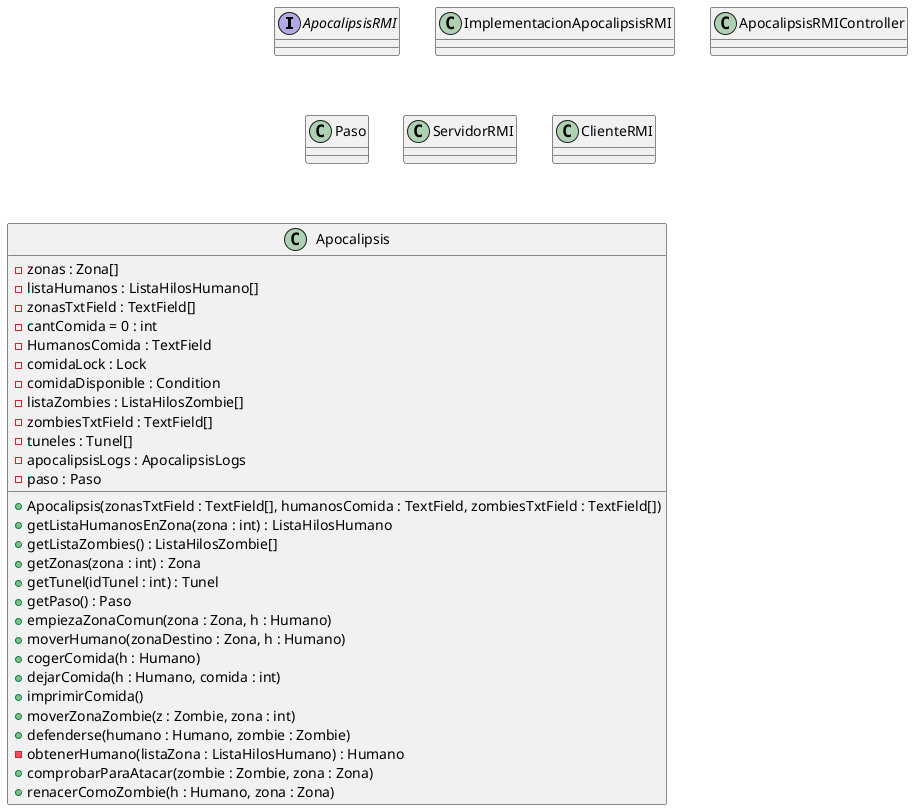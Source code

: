 @startuml
'https://plantuml.com/class-diagram

interface ApocalipsisRMI
class ImplementacionApocalipsisRMI
class ApocalipsisRMIController
class Paso
class ServidorRMI
class ClienteRMI
class Apocalipsis





class Apocalipsis{
-zonas : Zona[]
-listaHumanos : ListaHilosHumano[]
-zonasTxtField : TextField[]
-cantComida = 0 : int
-HumanosComida : TextField
-comidaLock : Lock
-comidaDisponible : Condition
-listaZombies : ListaHilosZombie[]
-zombiesTxtField : TextField[]
-tuneles : Tunel[]
-apocalipsisLogs : ApocalipsisLogs
-paso : Paso

+Apocalipsis(zonasTxtField : TextField[], humanosComida : TextField, zombiesTxtField : TextField[])
+getListaHumanosEnZona(zona : int) : ListaHilosHumano
+getListaZombies() : ListaHilosZombie[]
+getZonas(zona : int) : Zona
+getTunel(idTunel : int) : Tunel
+getPaso() : Paso
+empiezaZonaComun(zona : Zona, h : Humano)
+moverHumano(zonaDestino : Zona, h : Humano)
+cogerComida(h : Humano)
+dejarComida(h : Humano, comida : int)
+imprimirComida()
+moverZonaZombie(z : Zombie, zona : int)
+defenderse(humano : Humano, zombie : Zombie)
-obtenerHumano(listaZona : ListaHilosHumano) : Humano
+comprobarParaAtacar(zombie : Zombie, zona : Zona)
+renacerComoZombie(h : Humano, zona : Zona)
}



@enduml